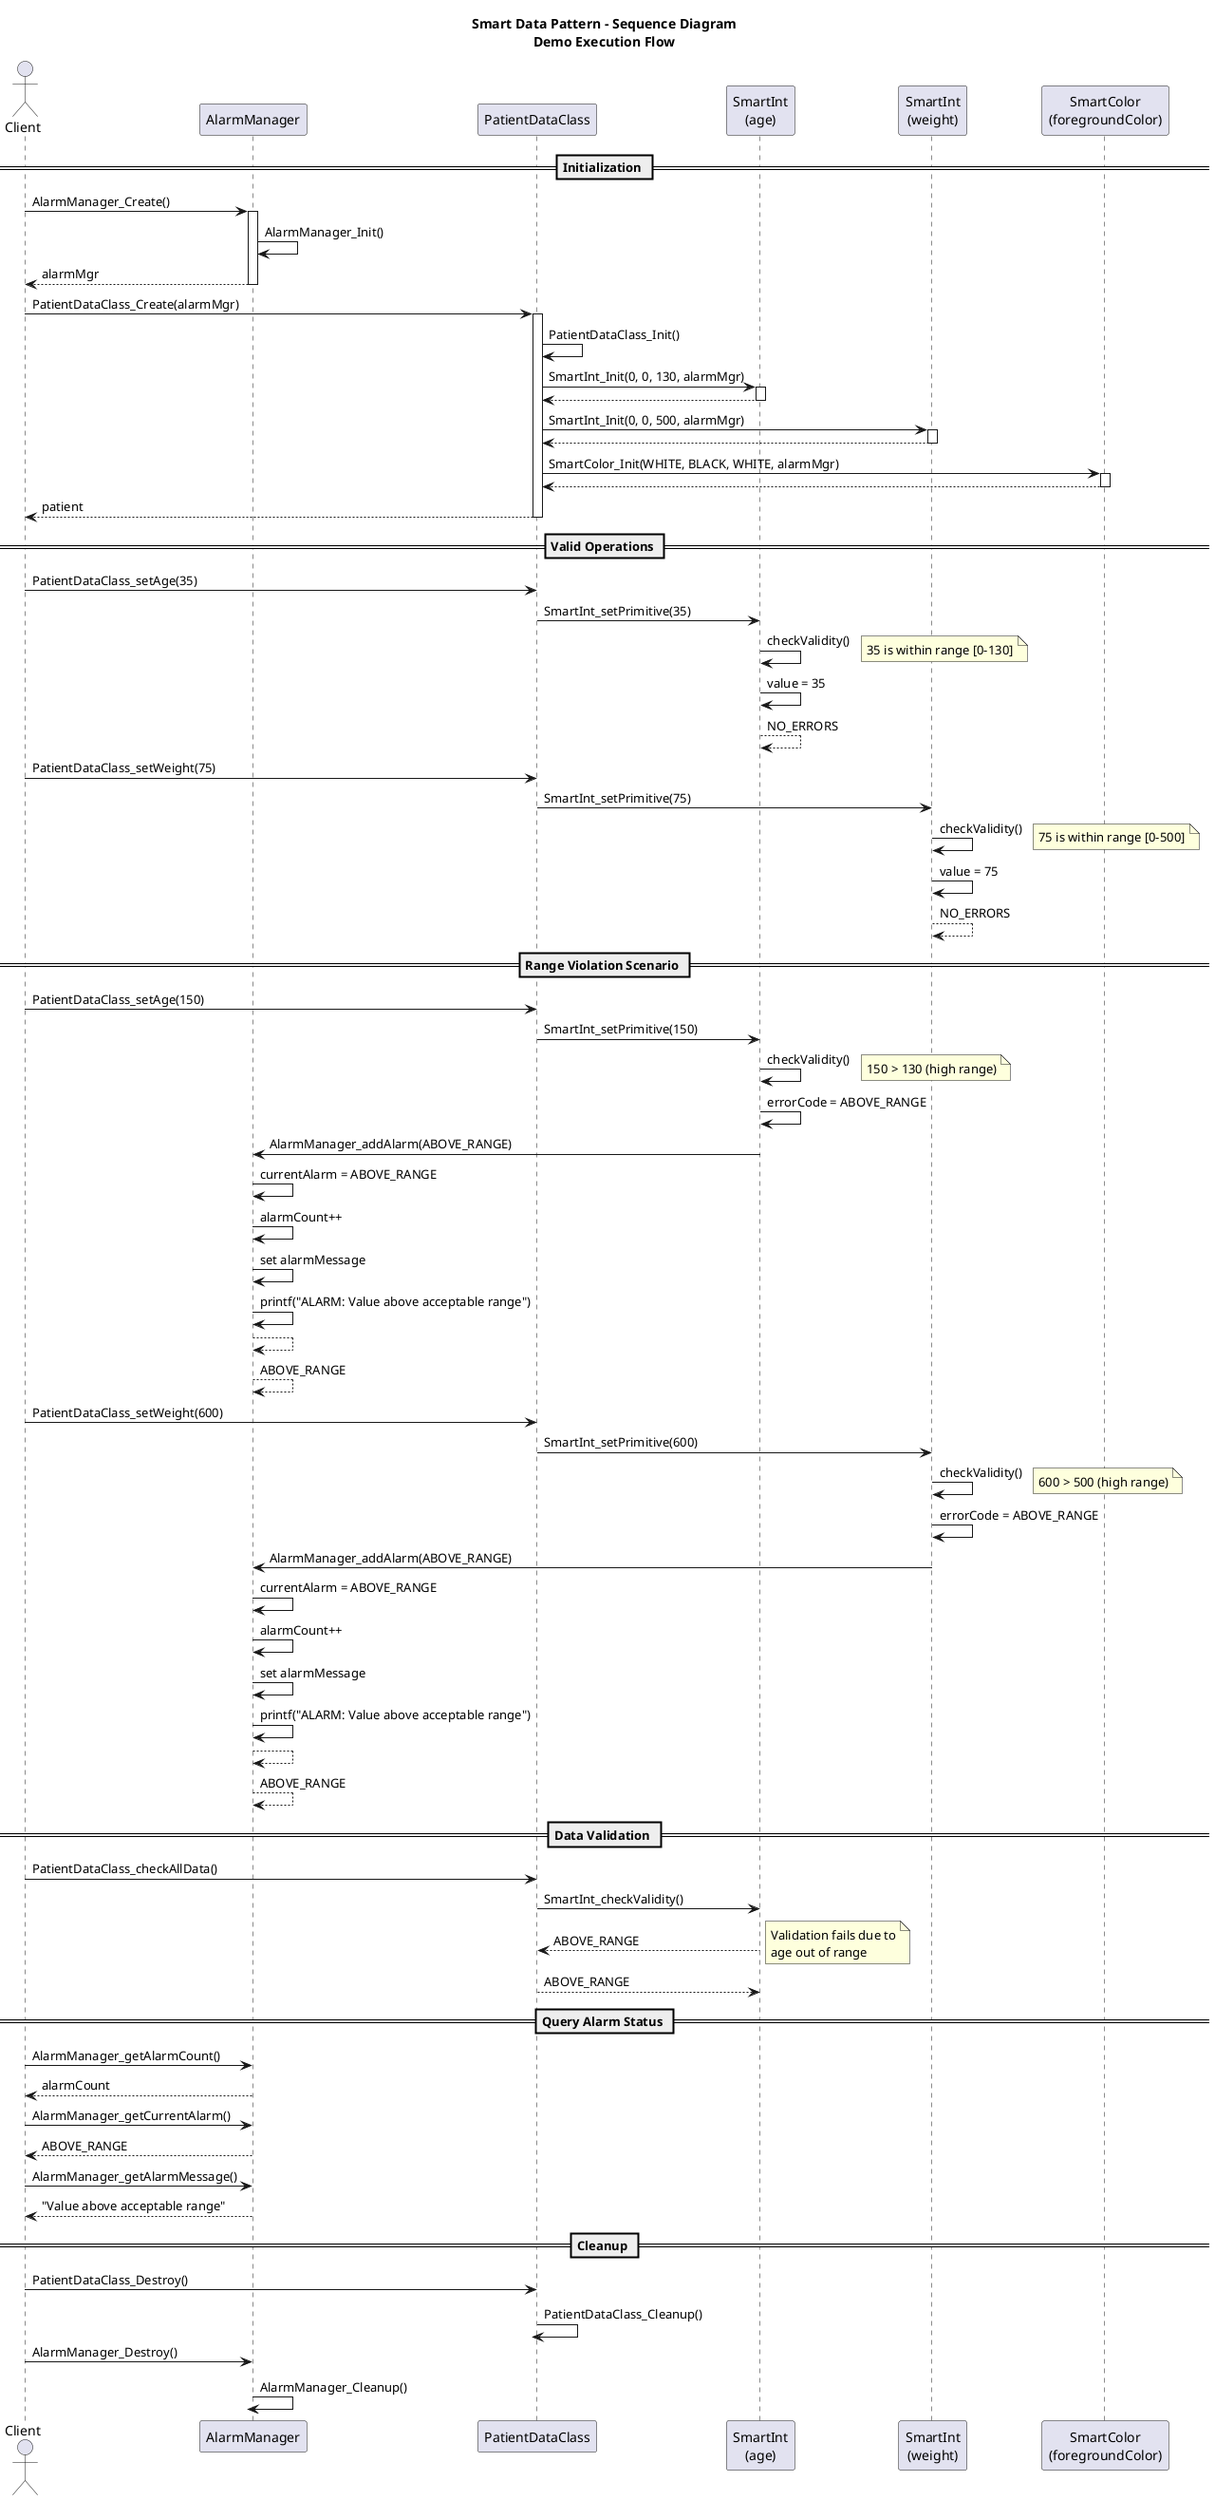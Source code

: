 @startuml Smart_Data_Pattern_Sequence_Diagram

title Smart Data Pattern - Sequence Diagram\nDemo Execution Flow

actor Client
participant "AlarmManager" as AM
participant "PatientDataClass" as PDC
participant "SmartInt\n(age)" as SI_age
participant "SmartInt\n(weight)" as SI_weight
participant "SmartColor\n(foregroundColor)" as SC_fg

== Initialization ==
Client -> AM : AlarmManager_Create()
activate AM
AM -> AM : AlarmManager_Init()
return alarmMgr

Client -> PDC : PatientDataClass_Create(alarmMgr)
activate PDC
PDC -> PDC : PatientDataClass_Init()
PDC -> SI_age : SmartInt_Init(0, 0, 130, alarmMgr)
activate SI_age
return 
PDC -> SI_weight : SmartInt_Init(0, 0, 500, alarmMgr)
activate SI_weight
return 
PDC -> SC_fg : SmartColor_Init(WHITE, BLACK, WHITE, alarmMgr)
activate SC_fg
return 
return patient

== Valid Operations ==
Client -> PDC : PatientDataClass_setAge(35)
PDC -> SI_age : SmartInt_setPrimitive(35)
SI_age -> SI_age : checkValidity()
note right : 35 is within range [0-130]
SI_age -> SI_age : value = 35
return NO_ERRORS

Client -> PDC : PatientDataClass_setWeight(75)
PDC -> SI_weight : SmartInt_setPrimitive(75)
SI_weight -> SI_weight : checkValidity()
note right : 75 is within range [0-500]
SI_weight -> SI_weight : value = 75
return NO_ERRORS

== Range Violation Scenario ==
Client -> PDC : PatientDataClass_setAge(150)
PDC -> SI_age : SmartInt_setPrimitive(150)
SI_age -> SI_age : checkValidity()
note right : 150 > 130 (high range)
SI_age -> SI_age : errorCode = ABOVE_RANGE
SI_age -> AM : AlarmManager_addAlarm(ABOVE_RANGE)
AM -> AM : currentAlarm = ABOVE_RANGE
AM -> AM : alarmCount++
AM -> AM : set alarmMessage
AM -> AM : printf("ALARM: Value above acceptable range")
return
return ABOVE_RANGE

Client -> PDC : PatientDataClass_setWeight(600)
PDC -> SI_weight : SmartInt_setPrimitive(600)
SI_weight -> SI_weight : checkValidity()
note right : 600 > 500 (high range)
SI_weight -> SI_weight : errorCode = ABOVE_RANGE
SI_weight -> AM : AlarmManager_addAlarm(ABOVE_RANGE)
AM -> AM : currentAlarm = ABOVE_RANGE
AM -> AM : alarmCount++
AM -> AM : set alarmMessage
AM -> AM : printf("ALARM: Value above acceptable range")
return
return ABOVE_RANGE

== Data Validation ==
Client -> PDC : PatientDataClass_checkAllData()
PDC -> SI_age : SmartInt_checkValidity()
return ABOVE_RANGE
note right : Validation fails due to\nage out of range
return ABOVE_RANGE

== Query Alarm Status ==
Client -> AM : AlarmManager_getAlarmCount()
return alarmCount

Client -> AM : AlarmManager_getCurrentAlarm()
return ABOVE_RANGE

Client -> AM : AlarmManager_getAlarmMessage()
return "Value above acceptable range"

== Cleanup ==
Client -> PDC : PatientDataClass_Destroy()
PDC -> PDC : PatientDataClass_Cleanup()
deactivate SI_age
deactivate SI_weight
deactivate SC_fg
deactivate PDC

Client -> AM : AlarmManager_Destroy()
AM -> AM : AlarmManager_Cleanup()
deactivate AM

@enduml
